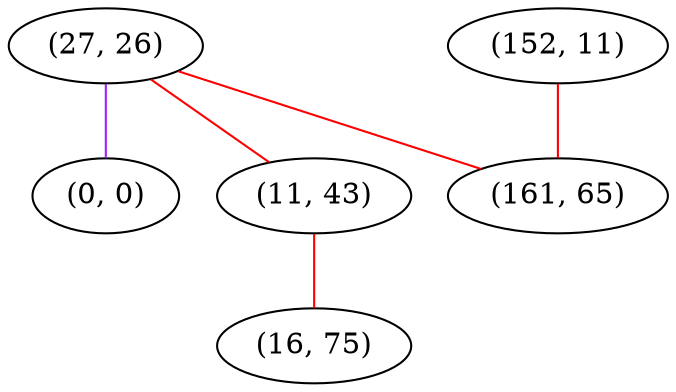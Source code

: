 graph "" {
"(27, 26)";
"(0, 0)";
"(11, 43)";
"(16, 75)";
"(152, 11)";
"(161, 65)";
"(27, 26)" -- "(0, 0)"  [color=purple, key=0, weight=4];
"(27, 26)" -- "(11, 43)"  [color=red, key=0, weight=1];
"(27, 26)" -- "(161, 65)"  [color=red, key=0, weight=1];
"(11, 43)" -- "(16, 75)"  [color=red, key=0, weight=1];
"(152, 11)" -- "(161, 65)"  [color=red, key=0, weight=1];
}
